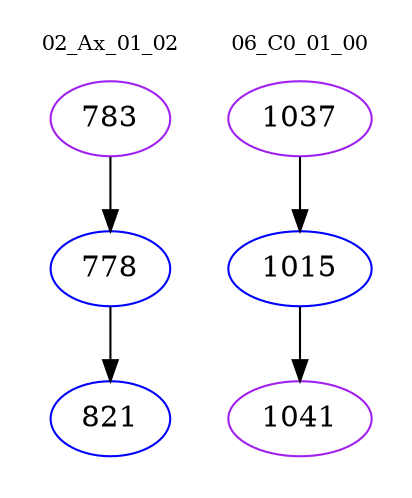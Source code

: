 digraph{
subgraph cluster_0 {
color = white
label = "02_Ax_01_02";
fontsize=10;
T0_783 [label="783", color="purple"]
T0_783 -> T0_778 [color="black"]
T0_778 [label="778", color="blue"]
T0_778 -> T0_821 [color="black"]
T0_821 [label="821", color="blue"]
}
subgraph cluster_1 {
color = white
label = "06_C0_01_00";
fontsize=10;
T1_1037 [label="1037", color="purple"]
T1_1037 -> T1_1015 [color="black"]
T1_1015 [label="1015", color="blue"]
T1_1015 -> T1_1041 [color="black"]
T1_1041 [label="1041", color="purple"]
}
}
